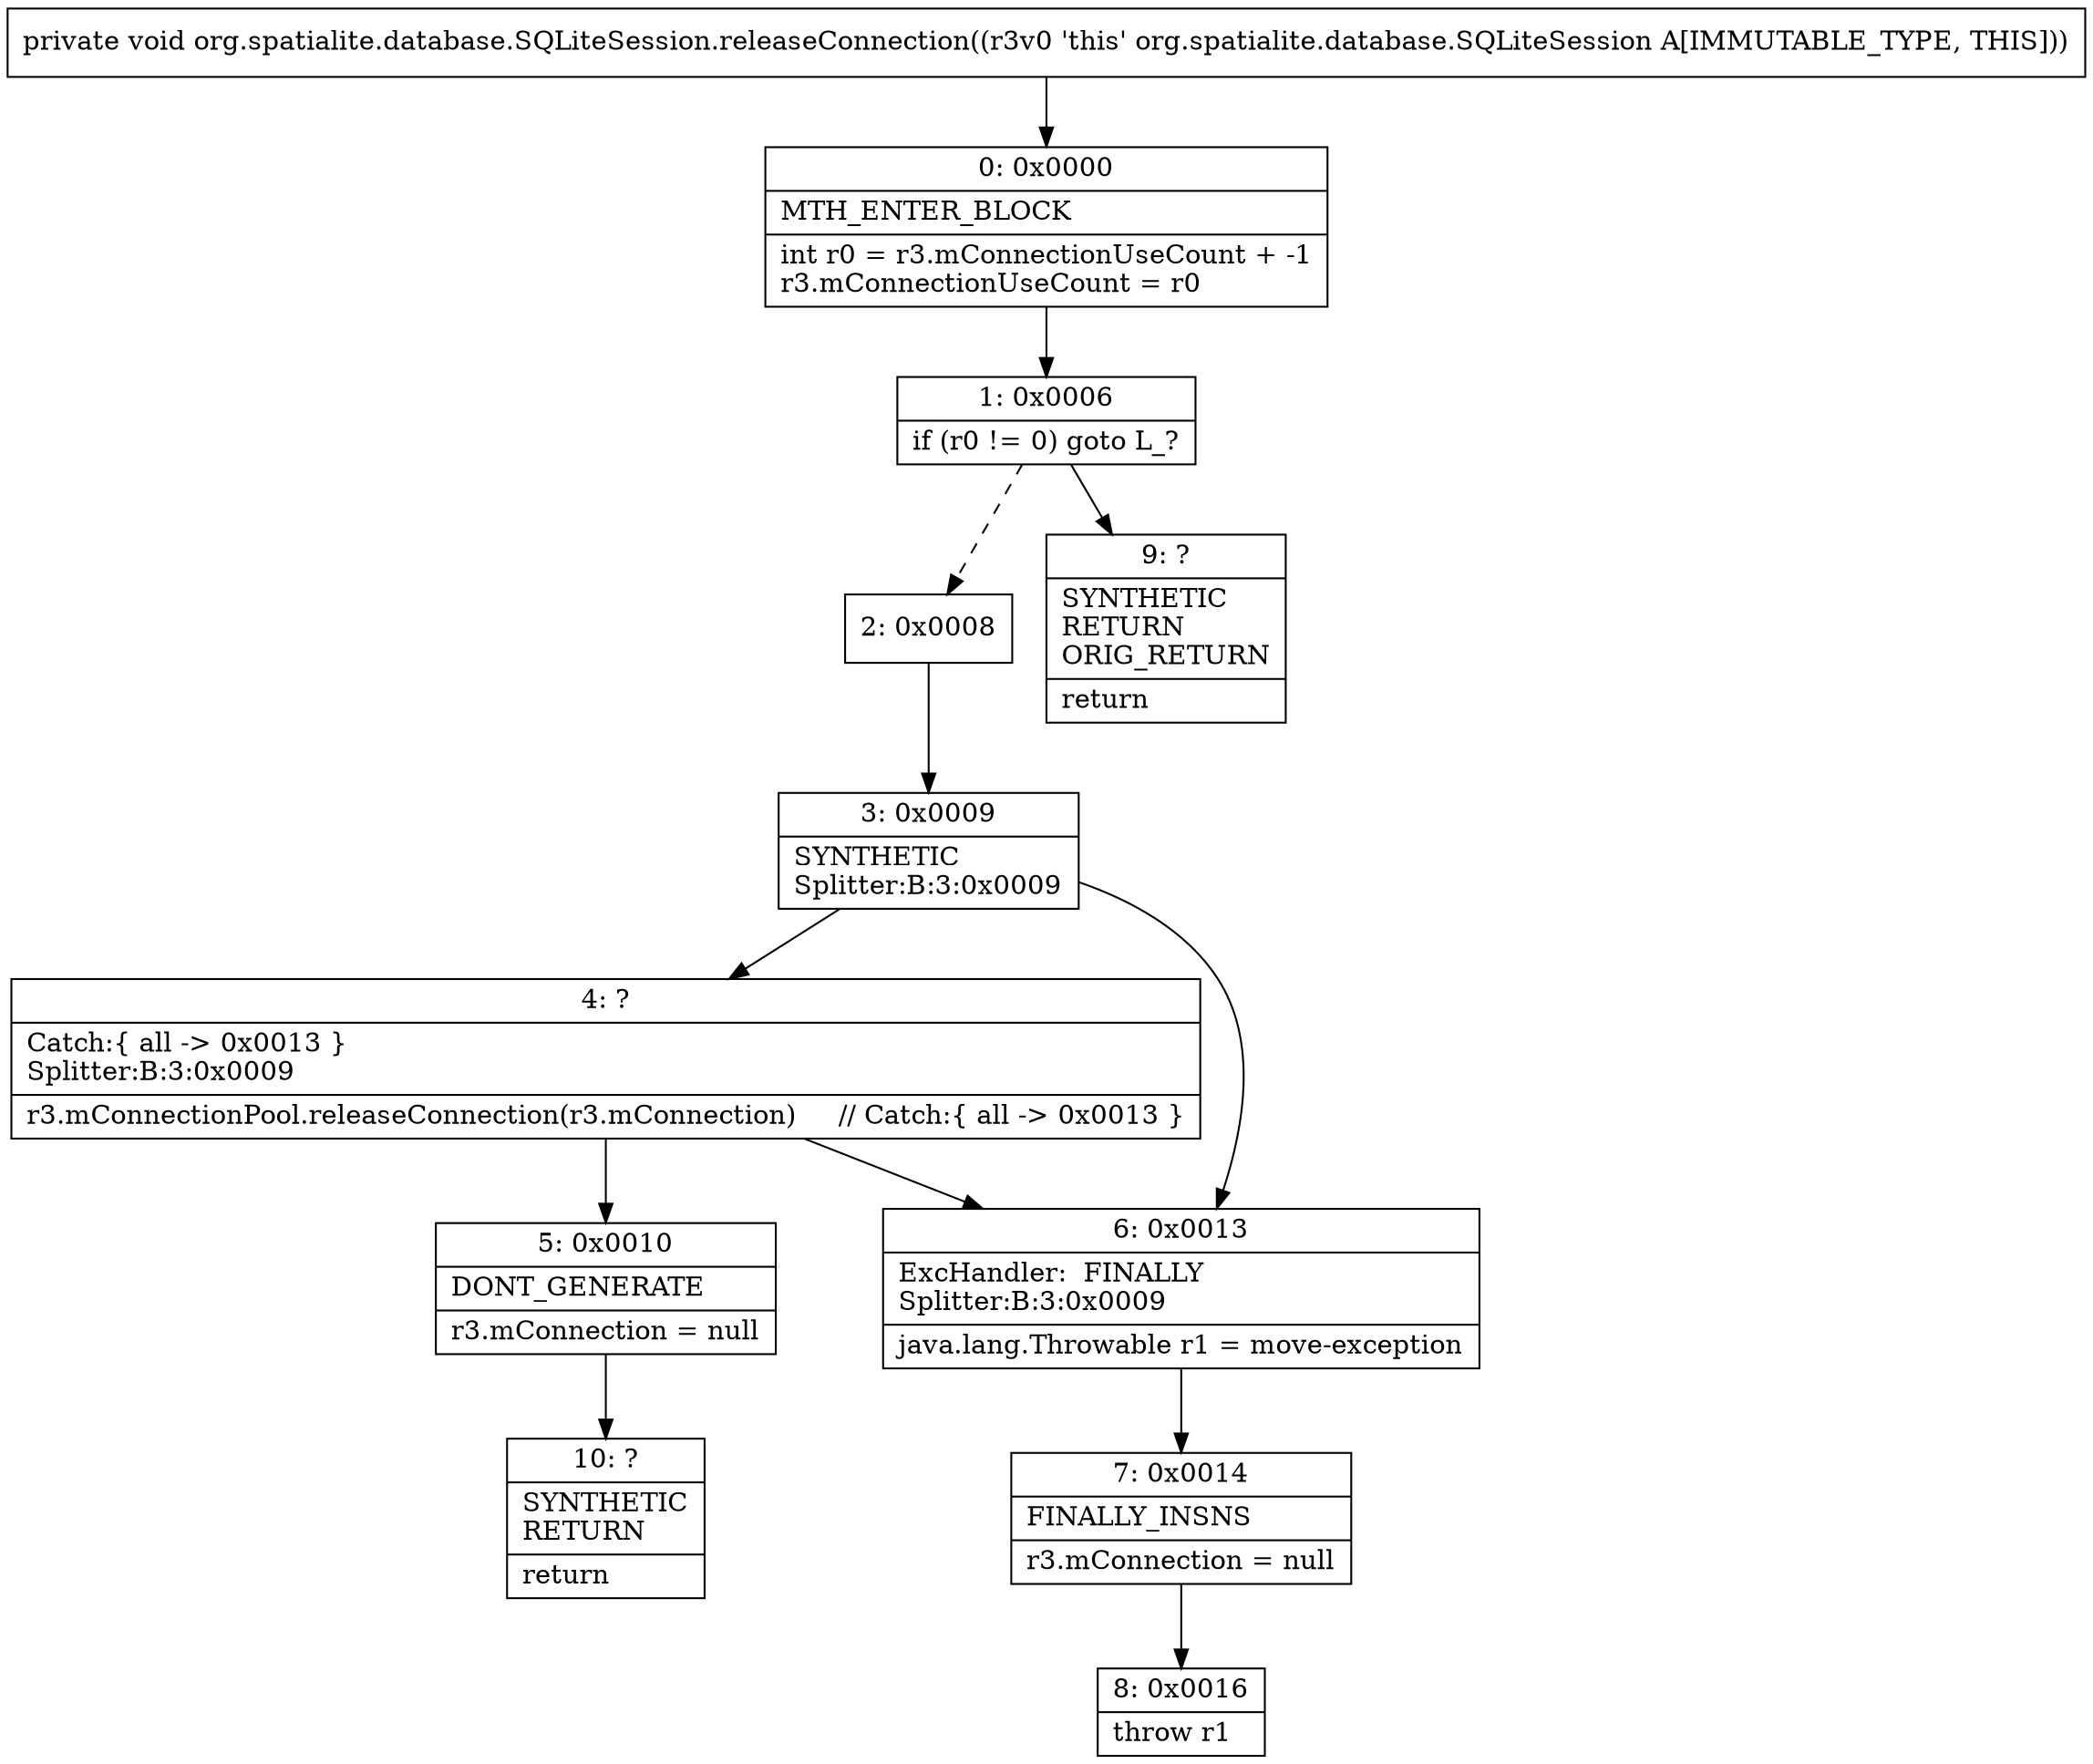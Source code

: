 digraph "CFG fororg.spatialite.database.SQLiteSession.releaseConnection()V" {
Node_0 [shape=record,label="{0\:\ 0x0000|MTH_ENTER_BLOCK\l|int r0 = r3.mConnectionUseCount + \-1\lr3.mConnectionUseCount = r0\l}"];
Node_1 [shape=record,label="{1\:\ 0x0006|if (r0 != 0) goto L_?\l}"];
Node_2 [shape=record,label="{2\:\ 0x0008}"];
Node_3 [shape=record,label="{3\:\ 0x0009|SYNTHETIC\lSplitter:B:3:0x0009\l}"];
Node_4 [shape=record,label="{4\:\ ?|Catch:\{ all \-\> 0x0013 \}\lSplitter:B:3:0x0009\l|r3.mConnectionPool.releaseConnection(r3.mConnection)     \/\/ Catch:\{ all \-\> 0x0013 \}\l}"];
Node_5 [shape=record,label="{5\:\ 0x0010|DONT_GENERATE\l|r3.mConnection = null\l}"];
Node_6 [shape=record,label="{6\:\ 0x0013|ExcHandler:  FINALLY\lSplitter:B:3:0x0009\l|java.lang.Throwable r1 = move\-exception\l}"];
Node_7 [shape=record,label="{7\:\ 0x0014|FINALLY_INSNS\l|r3.mConnection = null\l}"];
Node_8 [shape=record,label="{8\:\ 0x0016|throw r1\l}"];
Node_9 [shape=record,label="{9\:\ ?|SYNTHETIC\lRETURN\lORIG_RETURN\l|return\l}"];
Node_10 [shape=record,label="{10\:\ ?|SYNTHETIC\lRETURN\l|return\l}"];
MethodNode[shape=record,label="{private void org.spatialite.database.SQLiteSession.releaseConnection((r3v0 'this' org.spatialite.database.SQLiteSession A[IMMUTABLE_TYPE, THIS])) }"];
MethodNode -> Node_0;
Node_0 -> Node_1;
Node_1 -> Node_2[style=dashed];
Node_1 -> Node_9;
Node_2 -> Node_3;
Node_3 -> Node_4;
Node_3 -> Node_6;
Node_4 -> Node_5;
Node_4 -> Node_6;
Node_5 -> Node_10;
Node_6 -> Node_7;
Node_7 -> Node_8;
}


